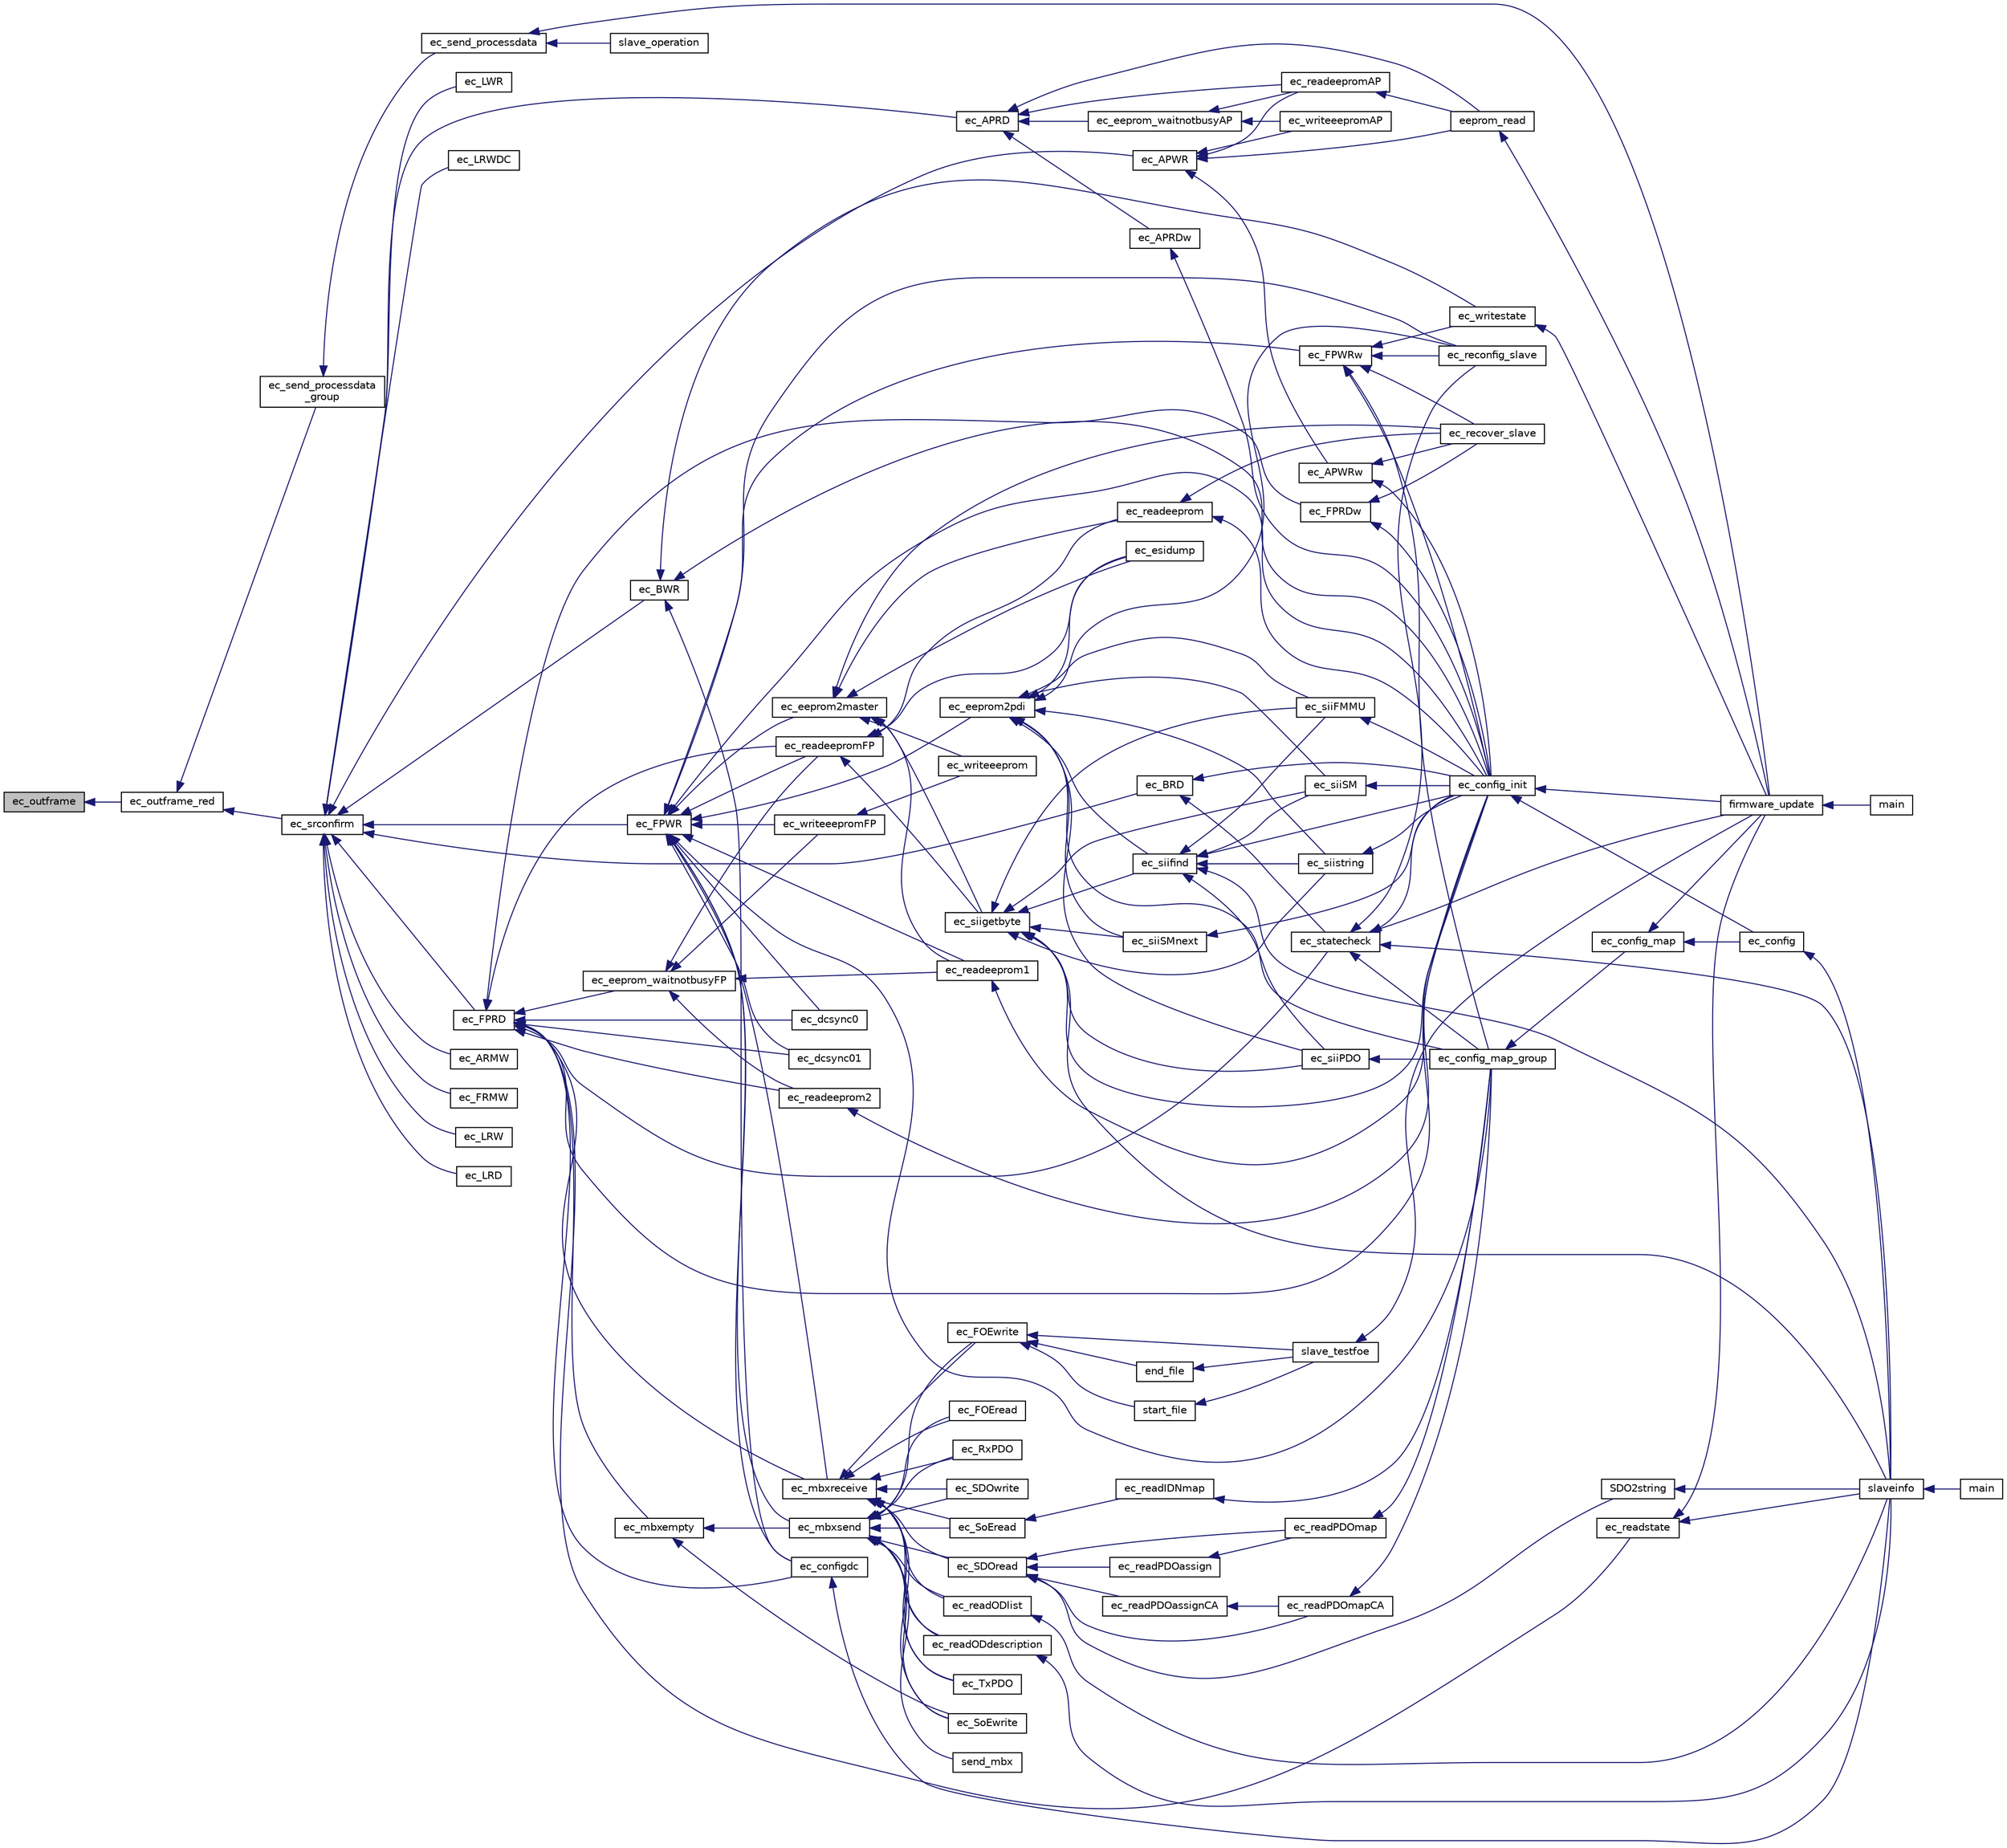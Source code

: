digraph "ec_outframe"
{
 // INTERACTIVE_SVG=YES
  edge [fontname="Helvetica",fontsize="10",labelfontname="Helvetica",labelfontsize="10"];
  node [fontname="Helvetica",fontsize="10",shape=record];
  rankdir="LR";
  Node1 [label="ec_outframe",height=0.2,width=0.4,color="black", fillcolor="grey75", style="filled" fontcolor="black"];
  Node1 -> Node2 [dir="back",color="midnightblue",fontsize="10",style="solid",fontname="Helvetica"];
  Node2 [label="ec_outframe_red",height=0.2,width=0.4,color="black", fillcolor="white", style="filled",URL="$nicdrv_8h.html#afb39cbe067b1afa202e8c487a33c4d66"];
  Node2 -> Node3 [dir="back",color="midnightblue",fontsize="10",style="solid",fontname="Helvetica"];
  Node3 [label="ec_send_processdata\l_group",height=0.2,width=0.4,color="black", fillcolor="white", style="filled",URL="$ethercatmain_8h.html#a5e2063e4eb419e7abdcc9d863dc7a7b4"];
  Node3 -> Node4 [dir="back",color="midnightblue",fontsize="10",style="solid",fontname="Helvetica"];
  Node4 [label="ec_send_processdata",height=0.2,width=0.4,color="black", fillcolor="white", style="filled",URL="$ethercatmain_8h.html#a30c66bb9d54e741149f7d40bbdb21078"];
  Node4 -> Node5 [dir="back",color="midnightblue",fontsize="10",style="solid",fontname="Helvetica"];
  Node5 [label="firmware_update",height=0.2,width=0.4,color="black", fillcolor="white", style="filled",URL="$fw__update_8c.html#a9e518a566b750155578e5328f5485c73"];
  Node5 -> Node6 [dir="back",color="midnightblue",fontsize="10",style="solid",fontname="Helvetica"];
  Node6 [label="main",height=0.2,width=0.4,color="black", fillcolor="white", style="filled",URL="$main_8xc.html#a840291bc02cba5474a4cb46a9b9566fe"];
  Node4 -> Node7 [dir="back",color="midnightblue",fontsize="10",style="solid",fontname="Helvetica"];
  Node7 [label="slave_operation",height=0.2,width=0.4,color="black", fillcolor="white", style="filled",URL="$fw__update_8c.html#a0b61db68de5685610c1325922debd520"];
  Node2 -> Node8 [dir="back",color="midnightblue",fontsize="10",style="solid",fontname="Helvetica"];
  Node8 [label="ec_srconfirm",height=0.2,width=0.4,color="black", fillcolor="white", style="filled",URL="$nicdrv_8h.html#ae49716ef495b23fc91261396fb2f49ec"];
  Node8 -> Node9 [dir="back",color="midnightblue",fontsize="10",style="solid",fontname="Helvetica"];
  Node9 [label="ec_BWR",height=0.2,width=0.4,color="black", fillcolor="white", style="filled",URL="$ethercatbase_8h.html#a3ad29de613339c69a0b132114928b208"];
  Node9 -> Node10 [dir="back",color="midnightblue",fontsize="10",style="solid",fontname="Helvetica"];
  Node10 [label="ec_config_init",height=0.2,width=0.4,color="black", fillcolor="white", style="filled",URL="$ethercatconfig_8h.html#ae9128b2cb982fd03fae9105d746f8656"];
  Node10 -> Node11 [dir="back",color="midnightblue",fontsize="10",style="solid",fontname="Helvetica"];
  Node11 [label="ec_config",height=0.2,width=0.4,color="black", fillcolor="white", style="filled",URL="$ethercatconfig_8h.html#a502e65cce3b0b5f8dbcabf6f25dab351"];
  Node11 -> Node12 [dir="back",color="midnightblue",fontsize="10",style="solid",fontname="Helvetica"];
  Node12 [label="slaveinfo",height=0.2,width=0.4,color="black", fillcolor="white", style="filled",URL="$slaveinfo_8c.html#a3552c609d2e51520c4afde65240a22d6"];
  Node12 -> Node13 [dir="back",color="midnightblue",fontsize="10",style="solid",fontname="Helvetica"];
  Node13 [label="main",height=0.2,width=0.4,color="black", fillcolor="white", style="filled",URL="$slaveinfo_8c.html#a0ddf1224851353fc92bfbff6f499fa97"];
  Node10 -> Node5 [dir="back",color="midnightblue",fontsize="10",style="solid",fontname="Helvetica"];
  Node9 -> Node14 [dir="back",color="midnightblue",fontsize="10",style="solid",fontname="Helvetica"];
  Node14 [label="ec_configdc",height=0.2,width=0.4,color="black", fillcolor="white", style="filled",URL="$ethercatdc_8h.html#a928bb3140b430b72f0e831ccf10a1b52"];
  Node14 -> Node12 [dir="back",color="midnightblue",fontsize="10",style="solid",fontname="Helvetica"];
  Node9 -> Node15 [dir="back",color="midnightblue",fontsize="10",style="solid",fontname="Helvetica"];
  Node15 [label="ec_writestate",height=0.2,width=0.4,color="black", fillcolor="white", style="filled",URL="$ethercatmain_8h.html#a0750885eaa4230b7815a84ce8d627984"];
  Node15 -> Node5 [dir="back",color="midnightblue",fontsize="10",style="solid",fontname="Helvetica"];
  Node8 -> Node16 [dir="back",color="midnightblue",fontsize="10",style="solid",fontname="Helvetica"];
  Node16 [label="ec_BRD",height=0.2,width=0.4,color="black", fillcolor="white", style="filled",URL="$ethercatbase_8h.html#a30d9ab75b270ba904509fb1af2b8dc17"];
  Node16 -> Node10 [dir="back",color="midnightblue",fontsize="10",style="solid",fontname="Helvetica"];
  Node16 -> Node17 [dir="back",color="midnightblue",fontsize="10",style="solid",fontname="Helvetica"];
  Node17 [label="ec_statecheck",height=0.2,width=0.4,color="black", fillcolor="white", style="filled",URL="$ethercatmain_8h.html#a8f77918c0a6a32be1079a11119171901"];
  Node17 -> Node10 [dir="back",color="midnightblue",fontsize="10",style="solid",fontname="Helvetica"];
  Node17 -> Node18 [dir="back",color="midnightblue",fontsize="10",style="solid",fontname="Helvetica"];
  Node18 [label="ec_config_map_group",height=0.2,width=0.4,color="black", fillcolor="white", style="filled",URL="$ethercatconfig_8h.html#ae1120a5cace4aa56cf753977ccd37b8d"];
  Node18 -> Node19 [dir="back",color="midnightblue",fontsize="10",style="solid",fontname="Helvetica"];
  Node19 [label="ec_config_map",height=0.2,width=0.4,color="black", fillcolor="white", style="filled",URL="$ethercatconfig_8h.html#aa740a2ba948117670c4f9741bc31cc38"];
  Node19 -> Node11 [dir="back",color="midnightblue",fontsize="10",style="solid",fontname="Helvetica"];
  Node19 -> Node5 [dir="back",color="midnightblue",fontsize="10",style="solid",fontname="Helvetica"];
  Node17 -> Node20 [dir="back",color="midnightblue",fontsize="10",style="solid",fontname="Helvetica"];
  Node20 [label="ec_reconfig_slave",height=0.2,width=0.4,color="black", fillcolor="white", style="filled",URL="$ethercatconfig_8h.html#abcb0583af47e109f6fc0fb9b90f9f7cf"];
  Node17 -> Node5 [dir="back",color="midnightblue",fontsize="10",style="solid",fontname="Helvetica"];
  Node17 -> Node12 [dir="back",color="midnightblue",fontsize="10",style="solid",fontname="Helvetica"];
  Node8 -> Node21 [dir="back",color="midnightblue",fontsize="10",style="solid",fontname="Helvetica"];
  Node21 [label="ec_APRD",height=0.2,width=0.4,color="black", fillcolor="white", style="filled",URL="$ethercatbase_8h.html#a80f6087e11fc1a42832f7c7872122308"];
  Node21 -> Node22 [dir="back",color="midnightblue",fontsize="10",style="solid",fontname="Helvetica"];
  Node22 [label="ec_APRDw",height=0.2,width=0.4,color="black", fillcolor="white", style="filled",URL="$ethercatbase_8h.html#ae04f6096929eed658625620ba507b219"];
  Node22 -> Node10 [dir="back",color="midnightblue",fontsize="10",style="solid",fontname="Helvetica"];
  Node21 -> Node23 [dir="back",color="midnightblue",fontsize="10",style="solid",fontname="Helvetica"];
  Node23 [label="ec_eeprom_waitnotbusyAP",height=0.2,width=0.4,color="black", fillcolor="white", style="filled",URL="$ethercatmain_8c.html#af4b40499a69dd20db5aa8da081c7274f"];
  Node23 -> Node24 [dir="back",color="midnightblue",fontsize="10",style="solid",fontname="Helvetica"];
  Node24 [label="ec_readeepromAP",height=0.2,width=0.4,color="black", fillcolor="white", style="filled",URL="$ethercatmain_8h.html#ad1f3c620e76b3395d7deccc23ef0f8c5"];
  Node24 -> Node25 [dir="back",color="midnightblue",fontsize="10",style="solid",fontname="Helvetica"];
  Node25 [label="eeprom_read",height=0.2,width=0.4,color="black", fillcolor="white", style="filled",URL="$fw__update_8c.html#a1f7b392753323c242f0c4fafb71def77"];
  Node25 -> Node5 [dir="back",color="midnightblue",fontsize="10",style="solid",fontname="Helvetica"];
  Node23 -> Node26 [dir="back",color="midnightblue",fontsize="10",style="solid",fontname="Helvetica"];
  Node26 [label="ec_writeeepromAP",height=0.2,width=0.4,color="black", fillcolor="white", style="filled",URL="$ethercatmain_8h.html#a968dc550dde8340fbe80032f81662427"];
  Node21 -> Node24 [dir="back",color="midnightblue",fontsize="10",style="solid",fontname="Helvetica"];
  Node21 -> Node25 [dir="back",color="midnightblue",fontsize="10",style="solid",fontname="Helvetica"];
  Node8 -> Node27 [dir="back",color="midnightblue",fontsize="10",style="solid",fontname="Helvetica"];
  Node27 [label="ec_ARMW",height=0.2,width=0.4,color="black", fillcolor="white", style="filled",URL="$ethercatbase_8h.html#a9fb77485174d13b8b5fe8bd2cac816e9"];
  Node8 -> Node28 [dir="back",color="midnightblue",fontsize="10",style="solid",fontname="Helvetica"];
  Node28 [label="ec_FRMW",height=0.2,width=0.4,color="black", fillcolor="white", style="filled",URL="$ethercatbase_8h.html#a8a1aa39c19d1e54b7e5f1b5c37c6f84e"];
  Node8 -> Node29 [dir="back",color="midnightblue",fontsize="10",style="solid",fontname="Helvetica"];
  Node29 [label="ec_FPRD",height=0.2,width=0.4,color="black", fillcolor="white", style="filled",URL="$ethercatbase_8h.html#aac2dc2b5a39ace0793473ab89bb56c7d"];
  Node29 -> Node10 [dir="back",color="midnightblue",fontsize="10",style="solid",fontname="Helvetica"];
  Node29 -> Node14 [dir="back",color="midnightblue",fontsize="10",style="solid",fontname="Helvetica"];
  Node29 -> Node30 [dir="back",color="midnightblue",fontsize="10",style="solid",fontname="Helvetica"];
  Node30 [label="ec_dcsync0",height=0.2,width=0.4,color="black", fillcolor="white", style="filled",URL="$ethercatdc_8h.html#a39fe8b9490690f066c59179e65af981c"];
  Node29 -> Node31 [dir="back",color="midnightblue",fontsize="10",style="solid",fontname="Helvetica"];
  Node31 [label="ec_dcsync01",height=0.2,width=0.4,color="black", fillcolor="white", style="filled",URL="$ethercatdc_8h.html#a42ad5c4b3c82a6a151c4ee17fe121e57"];
  Node29 -> Node32 [dir="back",color="midnightblue",fontsize="10",style="solid",fontname="Helvetica"];
  Node32 [label="ec_eeprom_waitnotbusyFP",height=0.2,width=0.4,color="black", fillcolor="white", style="filled",URL="$ethercatmain_8c.html#a683af1ff758441cb62905cb041e428a1"];
  Node32 -> Node33 [dir="back",color="midnightblue",fontsize="10",style="solid",fontname="Helvetica"];
  Node33 [label="ec_readeeprom1",height=0.2,width=0.4,color="black", fillcolor="white", style="filled",URL="$ethercatmain_8h.html#ad920436309547d99e23cb8fd7b56b1bc"];
  Node33 -> Node10 [dir="back",color="midnightblue",fontsize="10",style="solid",fontname="Helvetica"];
  Node32 -> Node34 [dir="back",color="midnightblue",fontsize="10",style="solid",fontname="Helvetica"];
  Node34 [label="ec_readeeprom2",height=0.2,width=0.4,color="black", fillcolor="white", style="filled",URL="$ethercatmain_8h.html#a31e35cc2f33ecf639db43c79850462ab"];
  Node34 -> Node10 [dir="back",color="midnightblue",fontsize="10",style="solid",fontname="Helvetica"];
  Node32 -> Node35 [dir="back",color="midnightblue",fontsize="10",style="solid",fontname="Helvetica"];
  Node35 [label="ec_readeepromFP",height=0.2,width=0.4,color="black", fillcolor="white", style="filled",URL="$ethercatmain_8h.html#ace89c7536b04427ffb755e77a5525855"];
  Node35 -> Node36 [dir="back",color="midnightblue",fontsize="10",style="solid",fontname="Helvetica"];
  Node36 [label="ec_esidump",height=0.2,width=0.4,color="black", fillcolor="white", style="filled",URL="$ethercatmain_8h.html#a06c13efc5cc0b881a29ff6a836046b1c"];
  Node35 -> Node37 [dir="back",color="midnightblue",fontsize="10",style="solid",fontname="Helvetica"];
  Node37 [label="ec_readeeprom",height=0.2,width=0.4,color="black", fillcolor="white", style="filled",URL="$ethercatmain_8h.html#aacc964b3a092b666f8011717be911d35"];
  Node37 -> Node10 [dir="back",color="midnightblue",fontsize="10",style="solid",fontname="Helvetica"];
  Node37 -> Node38 [dir="back",color="midnightblue",fontsize="10",style="solid",fontname="Helvetica"];
  Node38 [label="ec_recover_slave",height=0.2,width=0.4,color="black", fillcolor="white", style="filled",URL="$ethercatconfig_8h.html#a9b5b7f6f83d4ee41b72306891f0679f1"];
  Node35 -> Node39 [dir="back",color="midnightblue",fontsize="10",style="solid",fontname="Helvetica"];
  Node39 [label="ec_siigetbyte",height=0.2,width=0.4,color="black", fillcolor="white", style="filled",URL="$ethercatmain_8h.html#a6c314f9524aa84af885f1e6426b71148"];
  Node39 -> Node10 [dir="back",color="midnightblue",fontsize="10",style="solid",fontname="Helvetica"];
  Node39 -> Node40 [dir="back",color="midnightblue",fontsize="10",style="solid",fontname="Helvetica"];
  Node40 [label="ec_siifind",height=0.2,width=0.4,color="black", fillcolor="white", style="filled",URL="$ethercatmain_8h.html#af44cb7b11dccd4ea221079ae0a8138e8"];
  Node40 -> Node10 [dir="back",color="midnightblue",fontsize="10",style="solid",fontname="Helvetica"];
  Node40 -> Node41 [dir="back",color="midnightblue",fontsize="10",style="solid",fontname="Helvetica"];
  Node41 [label="ec_siiFMMU",height=0.2,width=0.4,color="black", fillcolor="white", style="filled",URL="$ethercatmain_8h.html#ab382409c9f74891f82e87dcc7fad875e"];
  Node41 -> Node10 [dir="back",color="midnightblue",fontsize="10",style="solid",fontname="Helvetica"];
  Node40 -> Node42 [dir="back",color="midnightblue",fontsize="10",style="solid",fontname="Helvetica"];
  Node42 [label="ec_siiPDO",height=0.2,width=0.4,color="black", fillcolor="white", style="filled",URL="$ethercatmain_8h.html#aef972d9668958da9db3c350e159caddb"];
  Node42 -> Node18 [dir="back",color="midnightblue",fontsize="10",style="solid",fontname="Helvetica"];
  Node40 -> Node43 [dir="back",color="midnightblue",fontsize="10",style="solid",fontname="Helvetica"];
  Node43 [label="ec_siiSM",height=0.2,width=0.4,color="black", fillcolor="white", style="filled",URL="$ethercatmain_8h.html#a54c0c0d13f6c7b38e98ab91f4db29514"];
  Node43 -> Node10 [dir="back",color="midnightblue",fontsize="10",style="solid",fontname="Helvetica"];
  Node40 -> Node44 [dir="back",color="midnightblue",fontsize="10",style="solid",fontname="Helvetica"];
  Node44 [label="ec_siistring",height=0.2,width=0.4,color="black", fillcolor="white", style="filled",URL="$ethercatmain_8h.html#a4fe43f91402e635e7087b9f1e09d7703"];
  Node44 -> Node10 [dir="back",color="midnightblue",fontsize="10",style="solid",fontname="Helvetica"];
  Node40 -> Node12 [dir="back",color="midnightblue",fontsize="10",style="solid",fontname="Helvetica"];
  Node39 -> Node41 [dir="back",color="midnightblue",fontsize="10",style="solid",fontname="Helvetica"];
  Node39 -> Node42 [dir="back",color="midnightblue",fontsize="10",style="solid",fontname="Helvetica"];
  Node39 -> Node43 [dir="back",color="midnightblue",fontsize="10",style="solid",fontname="Helvetica"];
  Node39 -> Node45 [dir="back",color="midnightblue",fontsize="10",style="solid",fontname="Helvetica"];
  Node45 [label="ec_siiSMnext",height=0.2,width=0.4,color="black", fillcolor="white", style="filled",URL="$ethercatmain_8h.html#acfb749a5fbaaa6d560204757be2170f5"];
  Node45 -> Node10 [dir="back",color="midnightblue",fontsize="10",style="solid",fontname="Helvetica"];
  Node39 -> Node44 [dir="back",color="midnightblue",fontsize="10",style="solid",fontname="Helvetica"];
  Node39 -> Node12 [dir="back",color="midnightblue",fontsize="10",style="solid",fontname="Helvetica"];
  Node32 -> Node46 [dir="back",color="midnightblue",fontsize="10",style="solid",fontname="Helvetica"];
  Node46 [label="ec_writeeepromFP",height=0.2,width=0.4,color="black", fillcolor="white", style="filled",URL="$ethercatmain_8h.html#ad4724bcbd8417e56ff2405cec44d6535"];
  Node46 -> Node47 [dir="back",color="midnightblue",fontsize="10",style="solid",fontname="Helvetica"];
  Node47 [label="ec_writeeeprom",height=0.2,width=0.4,color="black", fillcolor="white", style="filled",URL="$ethercatmain_8h.html#aaa333cdc5ea2ac66cf24a75855d9749b"];
  Node29 -> Node48 [dir="back",color="midnightblue",fontsize="10",style="solid",fontname="Helvetica"];
  Node48 [label="ec_FPRDw",height=0.2,width=0.4,color="black", fillcolor="white", style="filled",URL="$ethercatbase_8h.html#a1cebb240642f321d1f641e8a1ffe2fa4"];
  Node48 -> Node10 [dir="back",color="midnightblue",fontsize="10",style="solid",fontname="Helvetica"];
  Node48 -> Node38 [dir="back",color="midnightblue",fontsize="10",style="solid",fontname="Helvetica"];
  Node29 -> Node49 [dir="back",color="midnightblue",fontsize="10",style="solid",fontname="Helvetica"];
  Node49 [label="ec_mbxempty",height=0.2,width=0.4,color="black", fillcolor="white", style="filled",URL="$ethercatmain_8h.html#a78a07c2b50526e0f99334f7d2782264f"];
  Node49 -> Node50 [dir="back",color="midnightblue",fontsize="10",style="solid",fontname="Helvetica"];
  Node50 [label="ec_mbxsend",height=0.2,width=0.4,color="black", fillcolor="white", style="filled",URL="$ethercatmain_8h.html#a575bb6105662ad54fe55c47fc72075c4"];
  Node50 -> Node51 [dir="back",color="midnightblue",fontsize="10",style="solid",fontname="Helvetica"];
  Node51 [label="ec_FOEread",height=0.2,width=0.4,color="black", fillcolor="white", style="filled",URL="$ethercatfoe_8h.html#a99191c2fcaa3e50999a80b831d1f08ed"];
  Node50 -> Node52 [dir="back",color="midnightblue",fontsize="10",style="solid",fontname="Helvetica"];
  Node52 [label="ec_FOEwrite",height=0.2,width=0.4,color="black", fillcolor="white", style="filled",URL="$ethercatfoe_8h.html#a212557ed69e601f59421bd32c463b0d5"];
  Node52 -> Node53 [dir="back",color="midnightblue",fontsize="10",style="solid",fontname="Helvetica"];
  Node53 [label="end_file",height=0.2,width=0.4,color="black", fillcolor="white", style="filled",URL="$fw__update_8c.html#a50eb5931c3f11c210ca9fbf53cb401dc"];
  Node53 -> Node54 [dir="back",color="midnightblue",fontsize="10",style="solid",fontname="Helvetica"];
  Node54 [label="slave_testfoe",height=0.2,width=0.4,color="black", fillcolor="white", style="filled",URL="$fw__update_8c.html#acc6c9ddc89022912eb46513872e33253"];
  Node54 -> Node5 [dir="back",color="midnightblue",fontsize="10",style="solid",fontname="Helvetica"];
  Node52 -> Node54 [dir="back",color="midnightblue",fontsize="10",style="solid",fontname="Helvetica"];
  Node52 -> Node55 [dir="back",color="midnightblue",fontsize="10",style="solid",fontname="Helvetica"];
  Node55 [label="start_file",height=0.2,width=0.4,color="black", fillcolor="white", style="filled",URL="$fw__update_8c.html#a7db02e0d40f35ba4b041e087dfd604d3"];
  Node55 -> Node54 [dir="back",color="midnightblue",fontsize="10",style="solid",fontname="Helvetica"];
  Node50 -> Node56 [dir="back",color="midnightblue",fontsize="10",style="solid",fontname="Helvetica"];
  Node56 [label="ec_readODdescription",height=0.2,width=0.4,color="black", fillcolor="white", style="filled",URL="$ethercatcoe_8h.html#a02981bb4eb39fd7565eb6f549273d77a"];
  Node56 -> Node12 [dir="back",color="midnightblue",fontsize="10",style="solid",fontname="Helvetica"];
  Node50 -> Node57 [dir="back",color="midnightblue",fontsize="10",style="solid",fontname="Helvetica"];
  Node57 [label="ec_readODlist",height=0.2,width=0.4,color="black", fillcolor="white", style="filled",URL="$ethercatcoe_8h.html#a4774936212282a0928789d2371f3a4d5"];
  Node57 -> Node12 [dir="back",color="midnightblue",fontsize="10",style="solid",fontname="Helvetica"];
  Node50 -> Node58 [dir="back",color="midnightblue",fontsize="10",style="solid",fontname="Helvetica"];
  Node58 [label="ec_RxPDO",height=0.2,width=0.4,color="black", fillcolor="white", style="filled",URL="$ethercatcoe_8h.html#a17dc7c44c1c0dcae2a7059fba04964af"];
  Node50 -> Node59 [dir="back",color="midnightblue",fontsize="10",style="solid",fontname="Helvetica"];
  Node59 [label="ec_SDOread",height=0.2,width=0.4,color="black", fillcolor="white", style="filled",URL="$ethercatcoe_8h.html#a143f50dea5c6c2694d4050c0caeb5a8e"];
  Node59 -> Node60 [dir="back",color="midnightblue",fontsize="10",style="solid",fontname="Helvetica"];
  Node60 [label="ec_readPDOassign",height=0.2,width=0.4,color="black", fillcolor="white", style="filled",URL="$ethercatcoe_8c.html#af69e8cb853f10018ef190159752cd7e2"];
  Node60 -> Node61 [dir="back",color="midnightblue",fontsize="10",style="solid",fontname="Helvetica"];
  Node61 [label="ec_readPDOmap",height=0.2,width=0.4,color="black", fillcolor="white", style="filled",URL="$ethercatcoe_8h.html#a15ab60b8e11aa61d67480faa19d0ab28"];
  Node61 -> Node18 [dir="back",color="midnightblue",fontsize="10",style="solid",fontname="Helvetica"];
  Node59 -> Node62 [dir="back",color="midnightblue",fontsize="10",style="solid",fontname="Helvetica"];
  Node62 [label="ec_readPDOassignCA",height=0.2,width=0.4,color="black", fillcolor="white", style="filled",URL="$ethercatcoe_8c.html#a28d3ddf83f70650527d9dce3fb290a35"];
  Node62 -> Node63 [dir="back",color="midnightblue",fontsize="10",style="solid",fontname="Helvetica"];
  Node63 [label="ec_readPDOmapCA",height=0.2,width=0.4,color="black", fillcolor="white", style="filled",URL="$ethercatcoe_8h.html#a8770ccad0cea1ea8f7dbbd5bfc58b83d"];
  Node63 -> Node18 [dir="back",color="midnightblue",fontsize="10",style="solid",fontname="Helvetica"];
  Node59 -> Node61 [dir="back",color="midnightblue",fontsize="10",style="solid",fontname="Helvetica"];
  Node59 -> Node63 [dir="back",color="midnightblue",fontsize="10",style="solid",fontname="Helvetica"];
  Node59 -> Node64 [dir="back",color="midnightblue",fontsize="10",style="solid",fontname="Helvetica"];
  Node64 [label="SDO2string",height=0.2,width=0.4,color="black", fillcolor="white", style="filled",URL="$slaveinfo_8c.html#a4832e1e90a7ff54c233b13ae1ddd08ed"];
  Node64 -> Node12 [dir="back",color="midnightblue",fontsize="10",style="solid",fontname="Helvetica"];
  Node50 -> Node65 [dir="back",color="midnightblue",fontsize="10",style="solid",fontname="Helvetica"];
  Node65 [label="ec_SDOwrite",height=0.2,width=0.4,color="black", fillcolor="white", style="filled",URL="$ethercatcoe_8h.html#ac0b434553fad5dc86d4a3a7b302db708"];
  Node50 -> Node66 [dir="back",color="midnightblue",fontsize="10",style="solid",fontname="Helvetica"];
  Node66 [label="ec_SoEread",height=0.2,width=0.4,color="black", fillcolor="white", style="filled",URL="$ethercatsoe_8h.html#af8db8dac3118e949c495d4e50caccfac"];
  Node66 -> Node67 [dir="back",color="midnightblue",fontsize="10",style="solid",fontname="Helvetica"];
  Node67 [label="ec_readIDNmap",height=0.2,width=0.4,color="black", fillcolor="white", style="filled",URL="$ethercatsoe_8h.html#acb454e12b2034f0121a534de57b0e869"];
  Node67 -> Node18 [dir="back",color="midnightblue",fontsize="10",style="solid",fontname="Helvetica"];
  Node50 -> Node68 [dir="back",color="midnightblue",fontsize="10",style="solid",fontname="Helvetica"];
  Node68 [label="ec_SoEwrite",height=0.2,width=0.4,color="black", fillcolor="white", style="filled",URL="$ethercatsoe_8h.html#ae7ea660f01cb95ab4f37479bbc2f017e"];
  Node50 -> Node69 [dir="back",color="midnightblue",fontsize="10",style="solid",fontname="Helvetica"];
  Node69 [label="ec_TxPDO",height=0.2,width=0.4,color="black", fillcolor="white", style="filled",URL="$ethercatcoe_8h.html#ae4df27beaf8a8a5021b5227e51e6501a"];
  Node50 -> Node70 [dir="back",color="midnightblue",fontsize="10",style="solid",fontname="Helvetica"];
  Node70 [label="send_mbx",height=0.2,width=0.4,color="black", fillcolor="white", style="filled",URL="$fw__update_8c.html#aa99e735c71cf64f33da0777012e4ac5c"];
  Node49 -> Node68 [dir="back",color="midnightblue",fontsize="10",style="solid",fontname="Helvetica"];
  Node29 -> Node71 [dir="back",color="midnightblue",fontsize="10",style="solid",fontname="Helvetica"];
  Node71 [label="ec_mbxreceive",height=0.2,width=0.4,color="black", fillcolor="white", style="filled",URL="$ethercatmain_8h.html#a7c1a13c5372ba1b38c9d04085c191e73"];
  Node71 -> Node51 [dir="back",color="midnightblue",fontsize="10",style="solid",fontname="Helvetica"];
  Node71 -> Node52 [dir="back",color="midnightblue",fontsize="10",style="solid",fontname="Helvetica"];
  Node71 -> Node56 [dir="back",color="midnightblue",fontsize="10",style="solid",fontname="Helvetica"];
  Node71 -> Node57 [dir="back",color="midnightblue",fontsize="10",style="solid",fontname="Helvetica"];
  Node71 -> Node58 [dir="back",color="midnightblue",fontsize="10",style="solid",fontname="Helvetica"];
  Node71 -> Node59 [dir="back",color="midnightblue",fontsize="10",style="solid",fontname="Helvetica"];
  Node71 -> Node65 [dir="back",color="midnightblue",fontsize="10",style="solid",fontname="Helvetica"];
  Node71 -> Node66 [dir="back",color="midnightblue",fontsize="10",style="solid",fontname="Helvetica"];
  Node71 -> Node68 [dir="back",color="midnightblue",fontsize="10",style="solid",fontname="Helvetica"];
  Node71 -> Node69 [dir="back",color="midnightblue",fontsize="10",style="solid",fontname="Helvetica"];
  Node29 -> Node34 [dir="back",color="midnightblue",fontsize="10",style="solid",fontname="Helvetica"];
  Node29 -> Node35 [dir="back",color="midnightblue",fontsize="10",style="solid",fontname="Helvetica"];
  Node29 -> Node72 [dir="back",color="midnightblue",fontsize="10",style="solid",fontname="Helvetica"];
  Node72 [label="ec_readstate",height=0.2,width=0.4,color="black", fillcolor="white", style="filled",URL="$ethercatmain_8h.html#a585d9cd831f1d43f1bbaf7a50ee9759c"];
  Node72 -> Node5 [dir="back",color="midnightblue",fontsize="10",style="solid",fontname="Helvetica"];
  Node72 -> Node12 [dir="back",color="midnightblue",fontsize="10",style="solid",fontname="Helvetica"];
  Node29 -> Node17 [dir="back",color="midnightblue",fontsize="10",style="solid",fontname="Helvetica"];
  Node8 -> Node73 [dir="back",color="midnightblue",fontsize="10",style="solid",fontname="Helvetica"];
  Node73 [label="ec_APWR",height=0.2,width=0.4,color="black", fillcolor="white", style="filled",URL="$ethercatbase_8h.html#a02a1741d276571009e46fbe39e9f729f"];
  Node73 -> Node74 [dir="back",color="midnightblue",fontsize="10",style="solid",fontname="Helvetica"];
  Node74 [label="ec_APWRw",height=0.2,width=0.4,color="black", fillcolor="white", style="filled",URL="$ethercatbase_8h.html#aca3c5979b5549da9f4a6f441a74e132b"];
  Node74 -> Node10 [dir="back",color="midnightblue",fontsize="10",style="solid",fontname="Helvetica"];
  Node74 -> Node38 [dir="back",color="midnightblue",fontsize="10",style="solid",fontname="Helvetica"];
  Node73 -> Node24 [dir="back",color="midnightblue",fontsize="10",style="solid",fontname="Helvetica"];
  Node73 -> Node26 [dir="back",color="midnightblue",fontsize="10",style="solid",fontname="Helvetica"];
  Node73 -> Node25 [dir="back",color="midnightblue",fontsize="10",style="solid",fontname="Helvetica"];
  Node8 -> Node75 [dir="back",color="midnightblue",fontsize="10",style="solid",fontname="Helvetica"];
  Node75 [label="ec_FPWR",height=0.2,width=0.4,color="black", fillcolor="white", style="filled",URL="$ethercatbase_8h.html#aa2fe58363a824f15838718ee31f11ffc"];
  Node75 -> Node10 [dir="back",color="midnightblue",fontsize="10",style="solid",fontname="Helvetica"];
  Node75 -> Node18 [dir="back",color="midnightblue",fontsize="10",style="solid",fontname="Helvetica"];
  Node75 -> Node14 [dir="back",color="midnightblue",fontsize="10",style="solid",fontname="Helvetica"];
  Node75 -> Node30 [dir="back",color="midnightblue",fontsize="10",style="solid",fontname="Helvetica"];
  Node75 -> Node31 [dir="back",color="midnightblue",fontsize="10",style="solid",fontname="Helvetica"];
  Node75 -> Node76 [dir="back",color="midnightblue",fontsize="10",style="solid",fontname="Helvetica"];
  Node76 [label="ec_eeprom2master",height=0.2,width=0.4,color="black", fillcolor="white", style="filled",URL="$ethercatmain_8h.html#a027bd337ebfa1d39de8a7a1f5c5287de"];
  Node76 -> Node36 [dir="back",color="midnightblue",fontsize="10",style="solid",fontname="Helvetica"];
  Node76 -> Node37 [dir="back",color="midnightblue",fontsize="10",style="solid",fontname="Helvetica"];
  Node76 -> Node33 [dir="back",color="midnightblue",fontsize="10",style="solid",fontname="Helvetica"];
  Node76 -> Node38 [dir="back",color="midnightblue",fontsize="10",style="solid",fontname="Helvetica"];
  Node76 -> Node39 [dir="back",color="midnightblue",fontsize="10",style="solid",fontname="Helvetica"];
  Node76 -> Node47 [dir="back",color="midnightblue",fontsize="10",style="solid",fontname="Helvetica"];
  Node75 -> Node77 [dir="back",color="midnightblue",fontsize="10",style="solid",fontname="Helvetica"];
  Node77 [label="ec_eeprom2pdi",height=0.2,width=0.4,color="black", fillcolor="white", style="filled",URL="$ethercatmain_8h.html#ae149a6cd4a61c22efa4cf4185ffd83be"];
  Node77 -> Node18 [dir="back",color="midnightblue",fontsize="10",style="solid",fontname="Helvetica"];
  Node77 -> Node36 [dir="back",color="midnightblue",fontsize="10",style="solid",fontname="Helvetica"];
  Node77 -> Node20 [dir="back",color="midnightblue",fontsize="10",style="solid",fontname="Helvetica"];
  Node77 -> Node40 [dir="back",color="midnightblue",fontsize="10",style="solid",fontname="Helvetica"];
  Node77 -> Node41 [dir="back",color="midnightblue",fontsize="10",style="solid",fontname="Helvetica"];
  Node77 -> Node42 [dir="back",color="midnightblue",fontsize="10",style="solid",fontname="Helvetica"];
  Node77 -> Node43 [dir="back",color="midnightblue",fontsize="10",style="solid",fontname="Helvetica"];
  Node77 -> Node45 [dir="back",color="midnightblue",fontsize="10",style="solid",fontname="Helvetica"];
  Node77 -> Node44 [dir="back",color="midnightblue",fontsize="10",style="solid",fontname="Helvetica"];
  Node75 -> Node78 [dir="back",color="midnightblue",fontsize="10",style="solid",fontname="Helvetica"];
  Node78 [label="ec_FPWRw",height=0.2,width=0.4,color="black", fillcolor="white", style="filled",URL="$ethercatbase_8h.html#a2fc76bd01a00a0f6da9fb3927eabc24d"];
  Node78 -> Node10 [dir="back",color="midnightblue",fontsize="10",style="solid",fontname="Helvetica"];
  Node78 -> Node18 [dir="back",color="midnightblue",fontsize="10",style="solid",fontname="Helvetica"];
  Node78 -> Node20 [dir="back",color="midnightblue",fontsize="10",style="solid",fontname="Helvetica"];
  Node78 -> Node38 [dir="back",color="midnightblue",fontsize="10",style="solid",fontname="Helvetica"];
  Node78 -> Node15 [dir="back",color="midnightblue",fontsize="10",style="solid",fontname="Helvetica"];
  Node75 -> Node71 [dir="back",color="midnightblue",fontsize="10",style="solid",fontname="Helvetica"];
  Node75 -> Node50 [dir="back",color="midnightblue",fontsize="10",style="solid",fontname="Helvetica"];
  Node75 -> Node33 [dir="back",color="midnightblue",fontsize="10",style="solid",fontname="Helvetica"];
  Node75 -> Node35 [dir="back",color="midnightblue",fontsize="10",style="solid",fontname="Helvetica"];
  Node75 -> Node20 [dir="back",color="midnightblue",fontsize="10",style="solid",fontname="Helvetica"];
  Node75 -> Node46 [dir="back",color="midnightblue",fontsize="10",style="solid",fontname="Helvetica"];
  Node8 -> Node79 [dir="back",color="midnightblue",fontsize="10",style="solid",fontname="Helvetica"];
  Node79 [label="ec_LRW",height=0.2,width=0.4,color="black", fillcolor="white", style="filled",URL="$ethercatbase_8h.html#a785fba63c633dd865d0b778adb0239c2"];
  Node8 -> Node80 [dir="back",color="midnightblue",fontsize="10",style="solid",fontname="Helvetica"];
  Node80 [label="ec_LRD",height=0.2,width=0.4,color="black", fillcolor="white", style="filled",URL="$ethercatbase_8h.html#a6b5e08a277e1be8f7a9a783e58fb4d2a"];
  Node8 -> Node81 [dir="back",color="midnightblue",fontsize="10",style="solid",fontname="Helvetica"];
  Node81 [label="ec_LWR",height=0.2,width=0.4,color="black", fillcolor="white", style="filled",URL="$ethercatbase_8h.html#ad1edce1f583efd3c9616409b23cb088d"];
  Node8 -> Node82 [dir="back",color="midnightblue",fontsize="10",style="solid",fontname="Helvetica"];
  Node82 [label="ec_LRWDC",height=0.2,width=0.4,color="black", fillcolor="white", style="filled",URL="$ethercatbase_8h.html#ae2b92060d47d3ea8b18cff9184113eba"];
}
